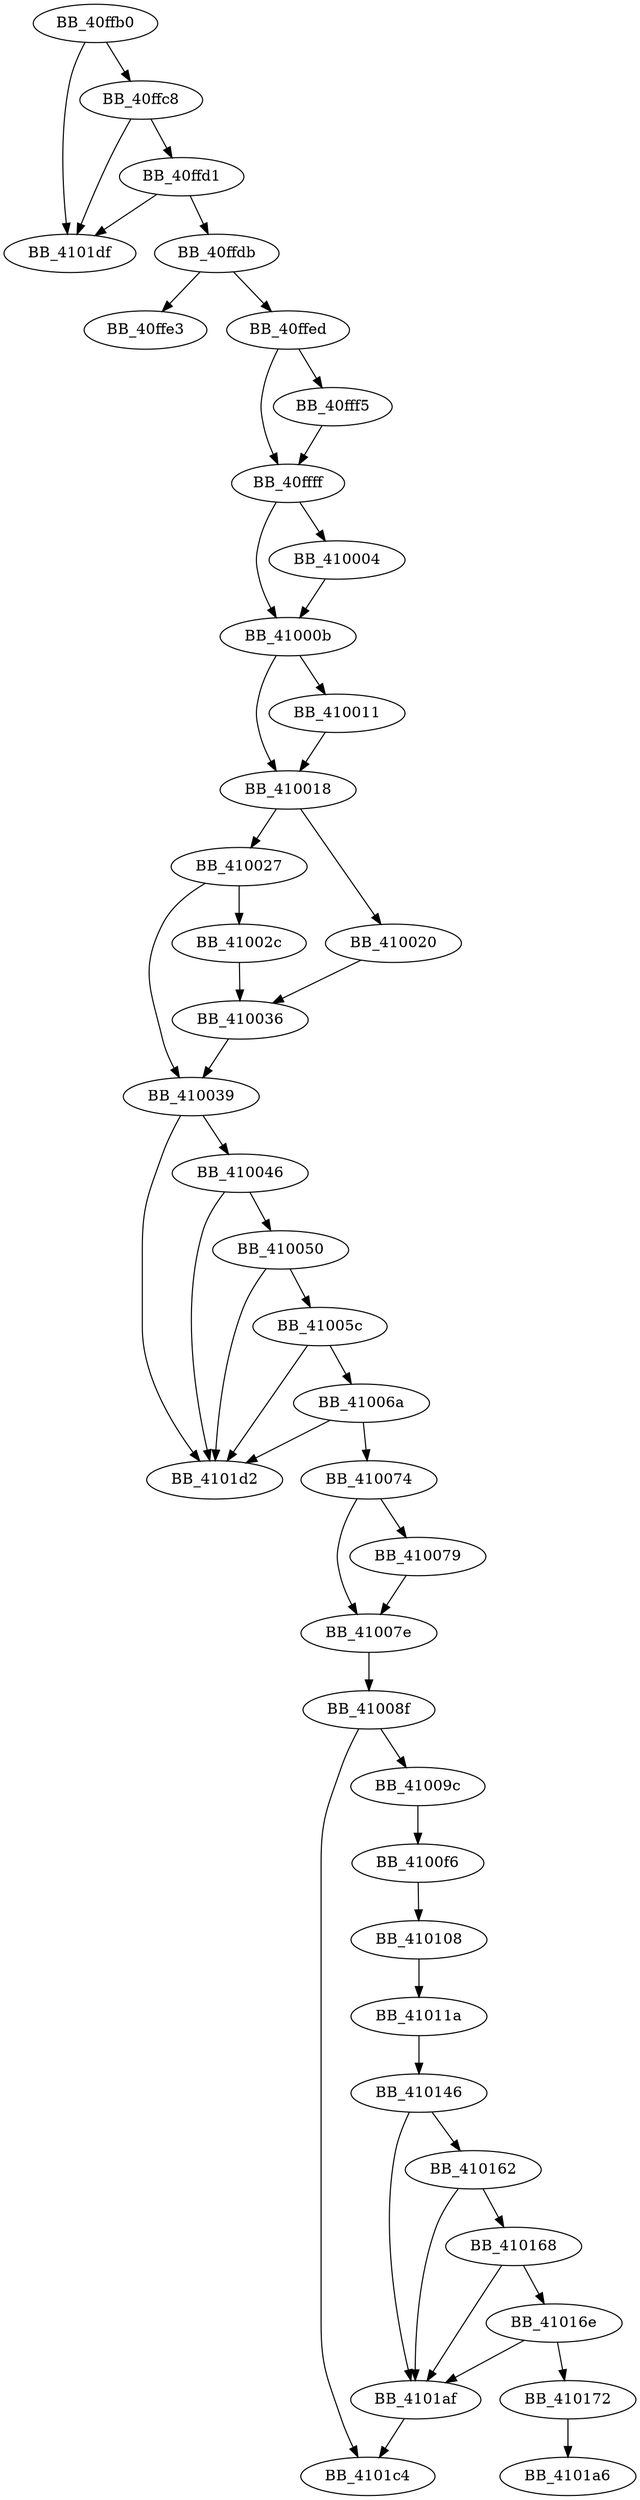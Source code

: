 DiGraph sub_40FFB0{
BB_40ffb0->BB_40ffc8
BB_40ffb0->BB_4101df
BB_40ffc8->BB_40ffd1
BB_40ffc8->BB_4101df
BB_40ffd1->BB_40ffdb
BB_40ffd1->BB_4101df
BB_40ffdb->BB_40ffe3
BB_40ffdb->BB_40ffed
BB_40ffed->BB_40fff5
BB_40ffed->BB_40ffff
BB_40fff5->BB_40ffff
BB_40ffff->BB_410004
BB_40ffff->BB_41000b
BB_410004->BB_41000b
BB_41000b->BB_410011
BB_41000b->BB_410018
BB_410011->BB_410018
BB_410018->BB_410020
BB_410018->BB_410027
BB_410020->BB_410036
BB_410027->BB_41002c
BB_410027->BB_410039
BB_41002c->BB_410036
BB_410036->BB_410039
BB_410039->BB_410046
BB_410039->BB_4101d2
BB_410046->BB_410050
BB_410046->BB_4101d2
BB_410050->BB_41005c
BB_410050->BB_4101d2
BB_41005c->BB_41006a
BB_41005c->BB_4101d2
BB_41006a->BB_410074
BB_41006a->BB_4101d2
BB_410074->BB_410079
BB_410074->BB_41007e
BB_410079->BB_41007e
BB_41007e->BB_41008f
BB_41008f->BB_41009c
BB_41008f->BB_4101c4
BB_41009c->BB_4100f6
BB_4100f6->BB_410108
BB_410108->BB_41011a
BB_41011a->BB_410146
BB_410146->BB_410162
BB_410146->BB_4101af
BB_410162->BB_410168
BB_410162->BB_4101af
BB_410168->BB_41016e
BB_410168->BB_4101af
BB_41016e->BB_410172
BB_41016e->BB_4101af
BB_410172->BB_4101a6
BB_4101af->BB_4101c4
}
